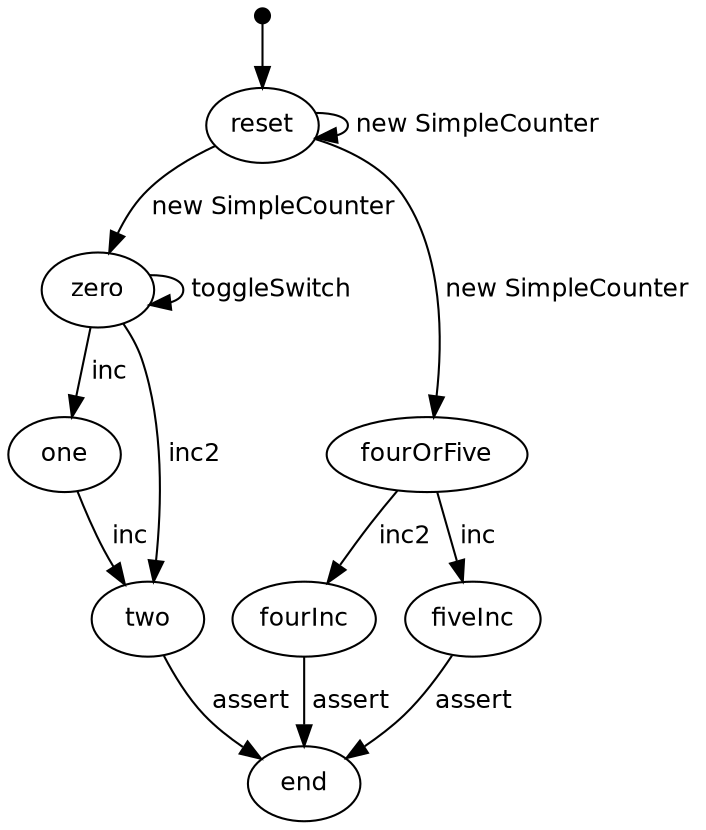 digraph model {
  graph [ rankdir = "TB", ranksep="0.4", nodesep="0.2" ];
  node [ fontname = "Helvetica", fontsize="12.0", margin="0.07" ];
  edge [ fontname = "Helvetica", fontsize="12.0", margin="0.05" ];
  "" [ shape = "point", height="0.1" ];
  "" -> reset
  one	-> two [ label = " inc " ];
  reset	-> reset [ label = " new SimpleCounter " ];
  reset	-> zero [ label = " new SimpleCounter " ];
  reset	-> fourOrFive [ label = " new SimpleCounter " ];
  two	-> end [ label = " assert " ];
  fourInc	-> end [ label = " assert " ];
  fiveInc	-> end [ label = " assert " ];
  zero	-> zero [ label = " toggleSwitch " ];
  zero	-> one [ label = " inc " ];
  zero	-> two [ label = " inc2 " ];
  fourOrFive	-> fourInc [ label = " inc2 " ];
  fourOrFive	-> fiveInc [ label = " inc " ];
}
